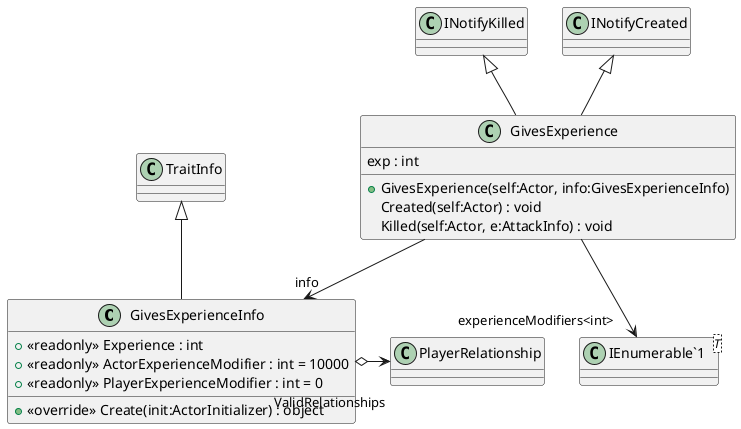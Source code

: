 @startuml
class GivesExperienceInfo {
    + <<readonly>> Experience : int
    + <<readonly>> ActorExperienceModifier : int = 10000
    + <<readonly>> PlayerExperienceModifier : int = 0
    + <<override>> Create(init:ActorInitializer) : object
}
class GivesExperience {
    exp : int
    + GivesExperience(self:Actor, info:GivesExperienceInfo)
    Created(self:Actor) : void
    Killed(self:Actor, e:AttackInfo) : void
}
class "IEnumerable`1"<T> {
}
TraitInfo <|-- GivesExperienceInfo
GivesExperienceInfo o-> "ValidRelationships" PlayerRelationship
INotifyKilled <|-- GivesExperience
INotifyCreated <|-- GivesExperience
GivesExperience --> "info" GivesExperienceInfo
GivesExperience --> "experienceModifiers<int>" "IEnumerable`1"
@enduml
